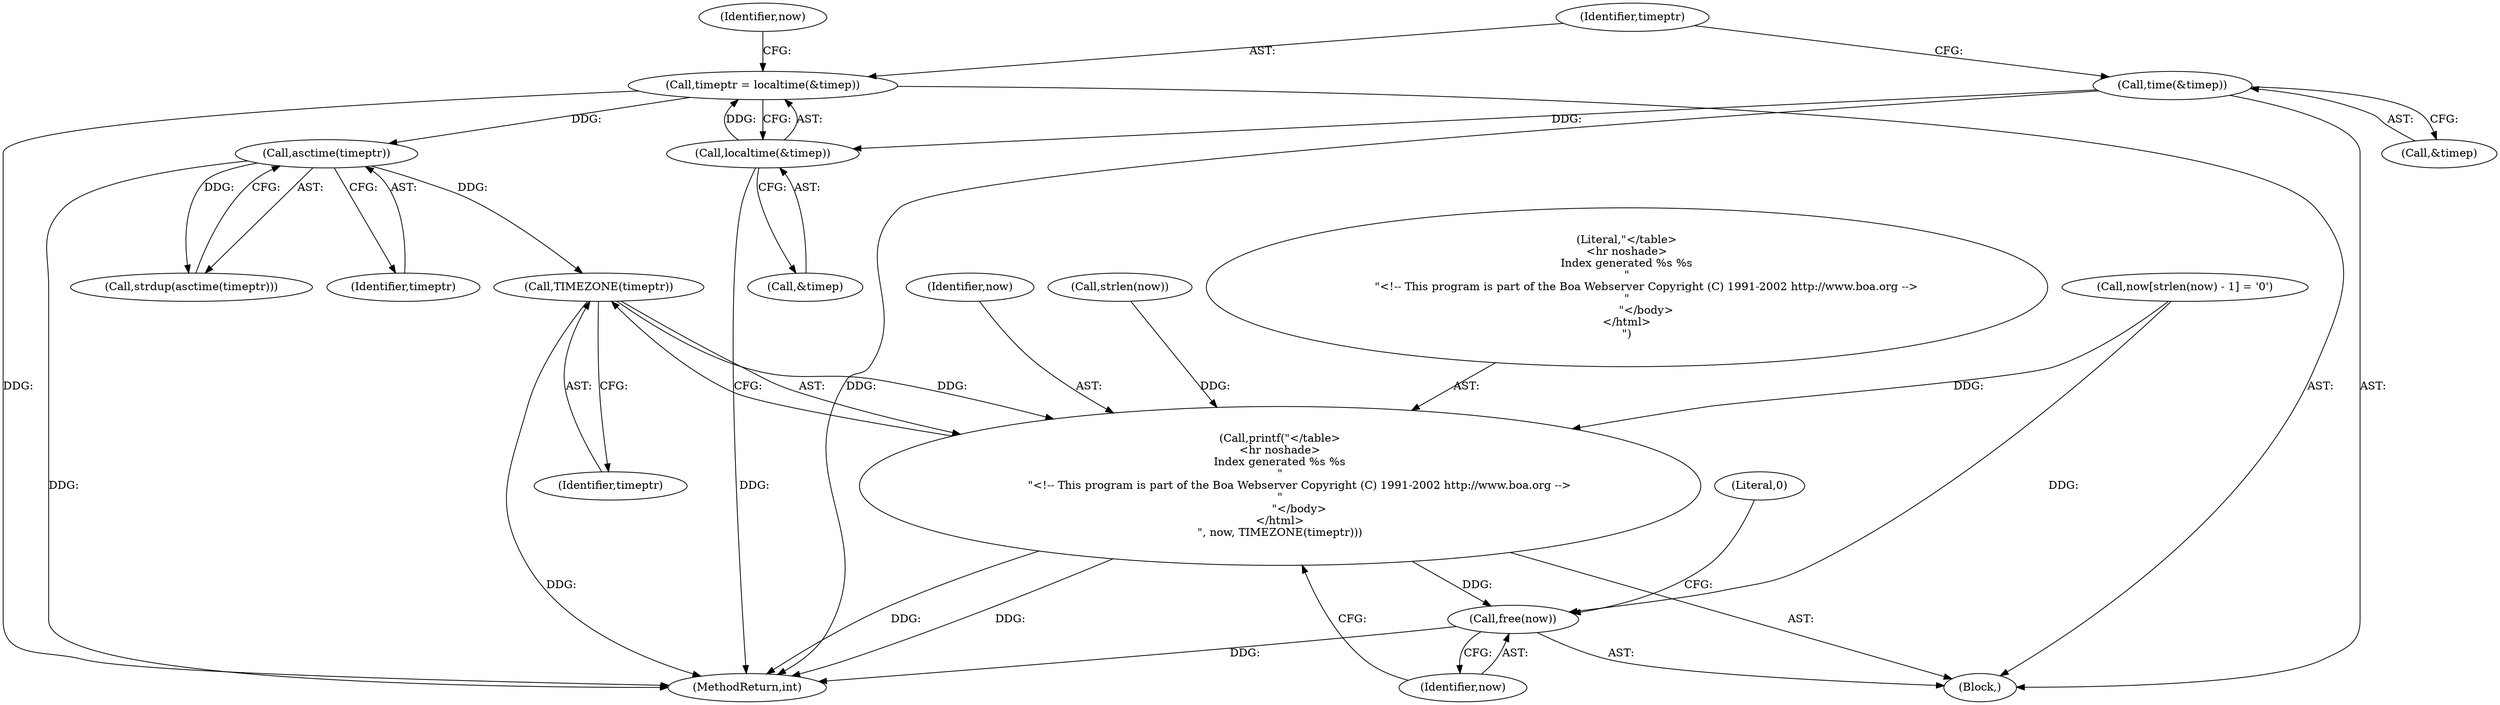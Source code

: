 digraph "0_boa_e139b87835994d007fbd64eead6c1455d7b8cf4e_1@pointer" {
"1000181" [label="(Call,TIMEZONE(timeptr))"];
"1000161" [label="(Call,asctime(timeptr))"];
"1000153" [label="(Call,timeptr = localtime(&timep))"];
"1000155" [label="(Call,localtime(&timep))"];
"1000150" [label="(Call,time(&timep))"];
"1000178" [label="(Call,printf(\"</table>\n<hr noshade>\nIndex generated %s %s\n\"\n           \"<!-- This program is part of the Boa Webserver Copyright (C) 1991-2002 http://www.boa.org -->\n\"\n           \"</body>\n</html>\n\", now, TIMEZONE(timeptr)))"];
"1000183" [label="(Call,free(now))"];
"1000187" [label="(MethodReturn,int)"];
"1000183" [label="(Call,free(now))"];
"1000186" [label="(Literal,0)"];
"1000161" [label="(Call,asctime(timeptr))"];
"1000170" [label="(Call,now[strlen(now) - 1] = '\0')"];
"1000150" [label="(Call,time(&timep))"];
"1000155" [label="(Call,localtime(&timep))"];
"1000162" [label="(Identifier,timeptr)"];
"1000181" [label="(Call,TIMEZONE(timeptr))"];
"1000180" [label="(Identifier,now)"];
"1000159" [label="(Identifier,now)"];
"1000184" [label="(Identifier,now)"];
"1000178" [label="(Call,printf(\"</table>\n<hr noshade>\nIndex generated %s %s\n\"\n           \"<!-- This program is part of the Boa Webserver Copyright (C) 1991-2002 http://www.boa.org -->\n\"\n           \"</body>\n</html>\n\", now, TIMEZONE(timeptr)))"];
"1000174" [label="(Call,strlen(now))"];
"1000153" [label="(Call,timeptr = localtime(&timep))"];
"1000156" [label="(Call,&timep)"];
"1000151" [label="(Call,&timep)"];
"1000179" [label="(Literal,\"</table>\n<hr noshade>\nIndex generated %s %s\n\"\n           \"<!-- This program is part of the Boa Webserver Copyright (C) 1991-2002 http://www.boa.org -->\n\"\n           \"</body>\n</html>\n\")"];
"1000154" [label="(Identifier,timeptr)"];
"1000160" [label="(Call,strdup(asctime(timeptr)))"];
"1000103" [label="(Block,)"];
"1000182" [label="(Identifier,timeptr)"];
"1000181" -> "1000178"  [label="AST: "];
"1000181" -> "1000182"  [label="CFG: "];
"1000182" -> "1000181"  [label="AST: "];
"1000178" -> "1000181"  [label="CFG: "];
"1000181" -> "1000187"  [label="DDG: "];
"1000181" -> "1000178"  [label="DDG: "];
"1000161" -> "1000181"  [label="DDG: "];
"1000161" -> "1000160"  [label="AST: "];
"1000161" -> "1000162"  [label="CFG: "];
"1000162" -> "1000161"  [label="AST: "];
"1000160" -> "1000161"  [label="CFG: "];
"1000161" -> "1000187"  [label="DDG: "];
"1000161" -> "1000160"  [label="DDG: "];
"1000153" -> "1000161"  [label="DDG: "];
"1000153" -> "1000103"  [label="AST: "];
"1000153" -> "1000155"  [label="CFG: "];
"1000154" -> "1000153"  [label="AST: "];
"1000155" -> "1000153"  [label="AST: "];
"1000159" -> "1000153"  [label="CFG: "];
"1000153" -> "1000187"  [label="DDG: "];
"1000155" -> "1000153"  [label="DDG: "];
"1000155" -> "1000156"  [label="CFG: "];
"1000156" -> "1000155"  [label="AST: "];
"1000155" -> "1000187"  [label="DDG: "];
"1000150" -> "1000155"  [label="DDG: "];
"1000150" -> "1000103"  [label="AST: "];
"1000150" -> "1000151"  [label="CFG: "];
"1000151" -> "1000150"  [label="AST: "];
"1000154" -> "1000150"  [label="CFG: "];
"1000150" -> "1000187"  [label="DDG: "];
"1000178" -> "1000103"  [label="AST: "];
"1000179" -> "1000178"  [label="AST: "];
"1000180" -> "1000178"  [label="AST: "];
"1000184" -> "1000178"  [label="CFG: "];
"1000178" -> "1000187"  [label="DDG: "];
"1000178" -> "1000187"  [label="DDG: "];
"1000170" -> "1000178"  [label="DDG: "];
"1000174" -> "1000178"  [label="DDG: "];
"1000178" -> "1000183"  [label="DDG: "];
"1000183" -> "1000103"  [label="AST: "];
"1000183" -> "1000184"  [label="CFG: "];
"1000184" -> "1000183"  [label="AST: "];
"1000186" -> "1000183"  [label="CFG: "];
"1000183" -> "1000187"  [label="DDG: "];
"1000170" -> "1000183"  [label="DDG: "];
}
